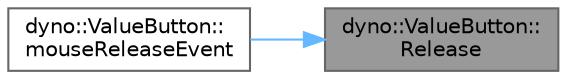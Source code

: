 digraph "dyno::ValueButton::Release"
{
 // LATEX_PDF_SIZE
  bgcolor="transparent";
  edge [fontname=Helvetica,fontsize=10,labelfontname=Helvetica,labelfontsize=10];
  node [fontname=Helvetica,fontsize=10,shape=box,height=0.2,width=0.4];
  rankdir="RL";
  Node1 [id="Node000001",label="dyno::ValueButton::\lRelease",height=0.2,width=0.4,color="gray40", fillcolor="grey60", style="filled", fontcolor="black",tooltip=" "];
  Node1 -> Node2 [id="edge1_Node000001_Node000002",dir="back",color="steelblue1",style="solid",tooltip=" "];
  Node2 [id="Node000002",label="dyno::ValueButton::\lmouseReleaseEvent",height=0.2,width=0.4,color="grey40", fillcolor="white", style="filled",URL="$classdyno_1_1_value_button.html#a13cde787079ec9f614b107652b82f04a",tooltip=" "];
}
